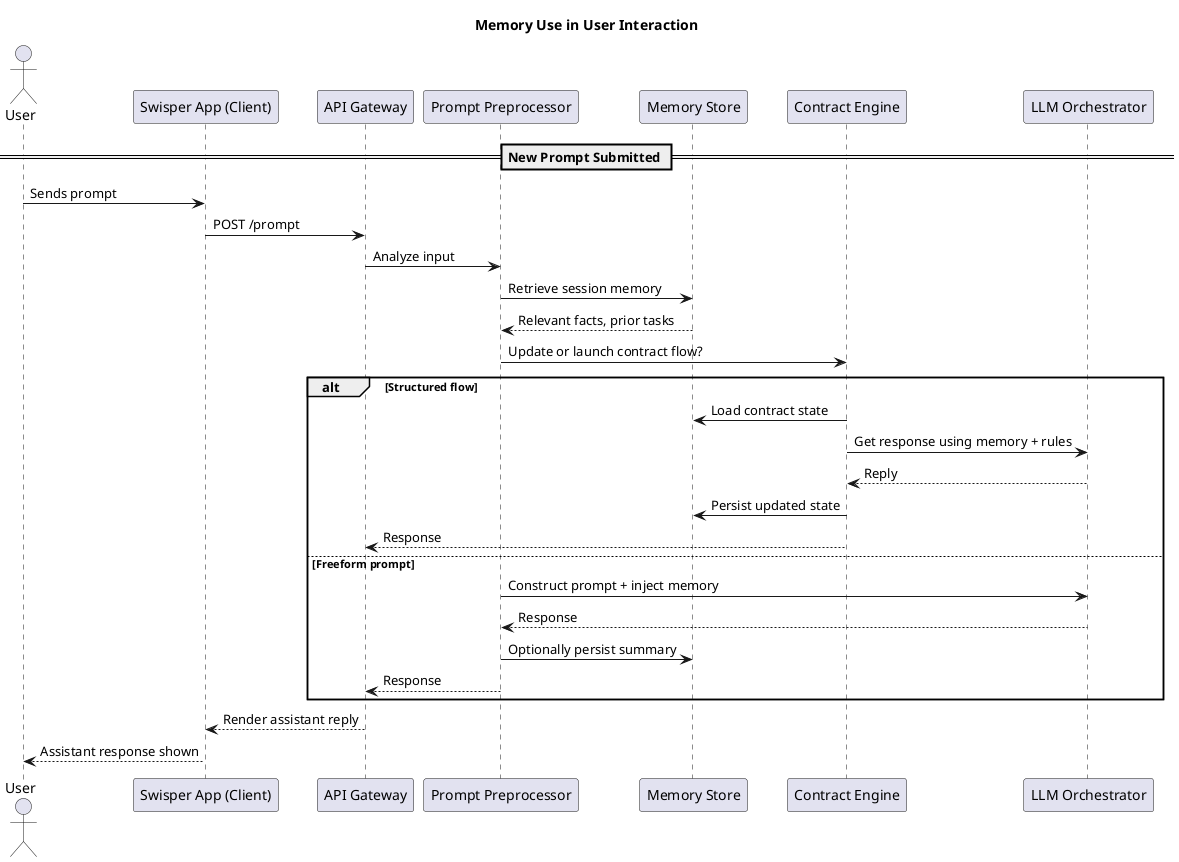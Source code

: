 
@startuml Memory_Management_Sequence
title Memory Use in User Interaction

actor User
participant "Swisper App (Client)" as Client
participant "API Gateway" as Gateway
participant "Prompt Preprocessor" as Preprocessor
participant "Memory Store" as Memory
participant "Contract Engine" as Contract
participant "LLM Orchestrator" as LLM

== New Prompt Submitted ==

User -> Client : Sends prompt
Client -> Gateway : POST /prompt

Gateway -> Preprocessor : Analyze input
Preprocessor -> Memory : Retrieve session memory
Memory --> Preprocessor : Relevant facts, prior tasks

Preprocessor -> Contract : Update or launch contract flow?
alt Structured flow
    Contract -> Memory : Load contract state
    Contract -> LLM : Get response using memory + rules
    LLM --> Contract : Reply
    Contract -> Memory : Persist updated state
    Contract --> Gateway : Response
else Freeform prompt
    Preprocessor -> LLM : Construct prompt + inject memory
    LLM --> Preprocessor : Response
    Preprocessor -> Memory : Optionally persist summary
    Preprocessor --> Gateway : Response
end

Gateway --> Client : Render assistant reply
Client --> User : Assistant response shown

@enduml
